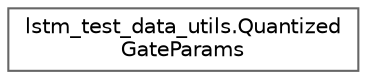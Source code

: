 digraph "Graphical Class Hierarchy"
{
 // LATEX_PDF_SIZE
  bgcolor="transparent";
  edge [fontname=Helvetica,fontsize=10,labelfontname=Helvetica,labelfontsize=10];
  node [fontname=Helvetica,fontsize=10,shape=box,height=0.2,width=0.4];
  rankdir="LR";
  Node0 [id="Node000000",label="lstm_test_data_utils.Quantized\lGateParams",height=0.2,width=0.4,color="grey40", fillcolor="white", style="filled",URL="$classlstm__test__data__utils_1_1_quantized_gate_params.html",tooltip=" "];
}
